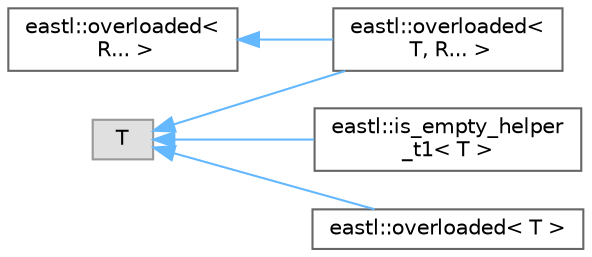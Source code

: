 digraph "类继承关系图"
{
 // LATEX_PDF_SIZE
  bgcolor="transparent";
  edge [fontname=Helvetica,fontsize=10,labelfontname=Helvetica,labelfontsize=10];
  node [fontname=Helvetica,fontsize=10,shape=box,height=0.2,width=0.4];
  rankdir="LR";
  Node0 [id="Node000000",label="eastl::overloaded\<\l R... \>",height=0.2,width=0.4,color="grey40", fillcolor="white", style="filled",URL="$structeastl_1_1overloaded.html",tooltip=" "];
  Node0 -> Node1 [id="edge941_Node000000_Node000001",dir="back",color="steelblue1",style="solid",tooltip=" "];
  Node1 [id="Node000001",label="eastl::overloaded\<\l T, R... \>",height=0.2,width=0.4,color="grey40", fillcolor="white", style="filled",URL="$structeastl_1_1overloaded_3_01_t_00_01_r_8_8_8_01_4.html",tooltip=" "];
  Node2 [id="Node000002",label="T",height=0.2,width=0.4,color="grey60", fillcolor="#E0E0E0", style="filled",tooltip=" "];
  Node2 -> Node3 [id="edge942_Node000002_Node000003",dir="back",color="steelblue1",style="solid",tooltip=" "];
  Node3 [id="Node000003",label="eastl::is_empty_helper\l_t1\< T \>",height=0.2,width=0.4,color="grey40", fillcolor="white", style="filled",URL="$structeastl_1_1is__empty__helper__t1.html",tooltip=" "];
  Node2 -> Node4 [id="edge943_Node000002_Node000004",dir="back",color="steelblue1",style="solid",tooltip=" "];
  Node4 [id="Node000004",label="eastl::overloaded\< T \>",height=0.2,width=0.4,color="grey40", fillcolor="white", style="filled",URL="$structeastl_1_1overloaded_3_01_t_01_4.html",tooltip=" "];
  Node2 -> Node1 [id="edge944_Node000002_Node000001",dir="back",color="steelblue1",style="solid",tooltip=" "];
}
